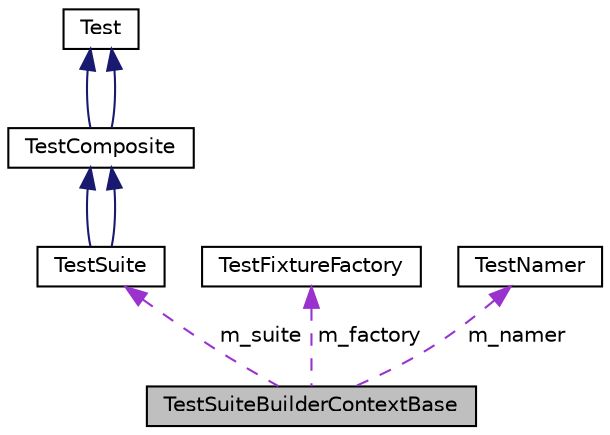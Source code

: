 digraph "TestSuiteBuilderContextBase"
{
  edge [fontname="Helvetica",fontsize="10",labelfontname="Helvetica",labelfontsize="10"];
  node [fontname="Helvetica",fontsize="10",shape=record];
  Node1 [label="TestSuiteBuilderContextBase",height=0.2,width=0.4,color="black", fillcolor="grey75", style="filled", fontcolor="black"];
  Node2 -> Node1 [dir="back",color="darkorchid3",fontsize="10",style="dashed",label=" m_suite" ,fontname="Helvetica"];
  Node2 [label="TestSuite",height=0.2,width=0.4,color="black", fillcolor="white", style="filled",URL="$class_test_suite.html",tooltip="A Composite of Tests.It runs a collection of test cases. Here is an example. "];
  Node3 -> Node2 [dir="back",color="midnightblue",fontsize="10",style="solid",fontname="Helvetica"];
  Node3 [label="TestComposite",height=0.2,width=0.4,color="black", fillcolor="white", style="filled",URL="$class_test_composite.html",tooltip="A Composite of Tests. "];
  Node4 -> Node3 [dir="back",color="midnightblue",fontsize="10",style="solid",fontname="Helvetica"];
  Node4 [label="Test",height=0.2,width=0.4,color="black", fillcolor="white", style="filled",URL="$class_test.html",tooltip="Base class for all test objects.All test objects should be a subclass of Test. Some test objects..."];
  Node4 -> Node3 [dir="back",color="midnightblue",fontsize="10",style="solid",fontname="Helvetica"];
  Node3 -> Node2 [dir="back",color="midnightblue",fontsize="10",style="solid",fontname="Helvetica"];
  Node5 -> Node1 [dir="back",color="darkorchid3",fontsize="10",style="dashed",label=" m_factory" ,fontname="Helvetica"];
  Node5 [label="TestFixtureFactory",height=0.2,width=0.4,color="black", fillcolor="white", style="filled",URL="$class_test_fixture_factory.html",tooltip="Abstract TestFixture factory (Implementation). "];
  Node6 -> Node1 [dir="back",color="darkorchid3",fontsize="10",style="dashed",label=" m_namer" ,fontname="Helvetica"];
  Node6 [label="TestNamer",height=0.2,width=0.4,color="black", fillcolor="white", style="filled",URL="$class_test_namer.html",tooltip="Names a test or a fixture suite. "];
}
